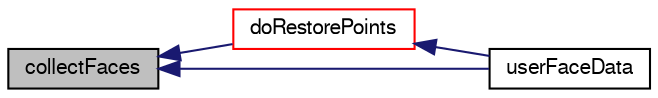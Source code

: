digraph "collectFaces"
{
  bgcolor="transparent";
  edge [fontname="FreeSans",fontsize="10",labelfontname="FreeSans",labelfontsize="10"];
  node [fontname="FreeSans",fontsize="10",shape=record];
  rankdir="LR";
  Node14528 [label="collectFaces",height=0.2,width=0.4,color="black", fillcolor="grey75", style="filled", fontcolor="black"];
  Node14528 -> Node14529 [dir="back",color="midnightblue",fontsize="10",style="solid",fontname="FreeSans"];
  Node14529 [label="doRestorePoints",height=0.2,width=0.4,color="red",URL="$a24662.html#a53184ae27cf1ac7a736faed4abf1c9d6"];
  Node14529 -> Node14532 [dir="back",color="midnightblue",fontsize="10",style="solid",fontname="FreeSans"];
  Node14532 [label="userFaceData",height=0.2,width=0.4,color="black",URL="$a24662.html#a2cb6efa4184bedfbed60b069881c26a3"];
  Node14528 -> Node14532 [dir="back",color="midnightblue",fontsize="10",style="solid",fontname="FreeSans"];
}
